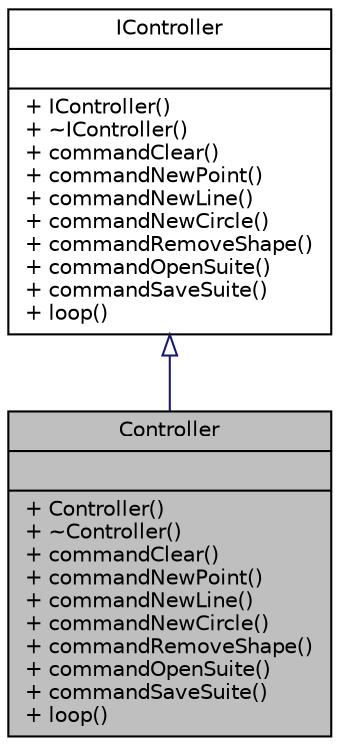 digraph "Controller"
{
 // LATEX_PDF_SIZE
  edge [fontname="Helvetica",fontsize="10",labelfontname="Helvetica",labelfontsize="10"];
  node [fontname="Helvetica",fontsize="10",shape=record];
  Node1 [label="{Controller\n||+ Controller()\l+ ~Controller()\l+ commandClear()\l+ commandNewPoint()\l+ commandNewLine()\l+ commandNewCircle()\l+ commandRemoveShape()\l+ commandOpenSuite()\l+ commandSaveSuite()\l+ loop()\l}",height=0.2,width=0.4,color="black", fillcolor="grey75", style="filled", fontcolor="black",tooltip=" "];
  Node2 -> Node1 [dir="back",color="midnightblue",fontsize="10",style="solid",arrowtail="onormal",fontname="Helvetica"];
  Node2 [label="{IController\n||+ IController()\l+ ~IController()\l+ commandClear()\l+ commandNewPoint()\l+ commandNewLine()\l+ commandNewCircle()\l+ commandRemoveShape()\l+ commandOpenSuite()\l+ commandSaveSuite()\l+ loop()\l}",height=0.2,width=0.4,color="black", fillcolor="white", style="filled",URL="$class_i_controller.html",tooltip="Here is controlls the model."];
}
